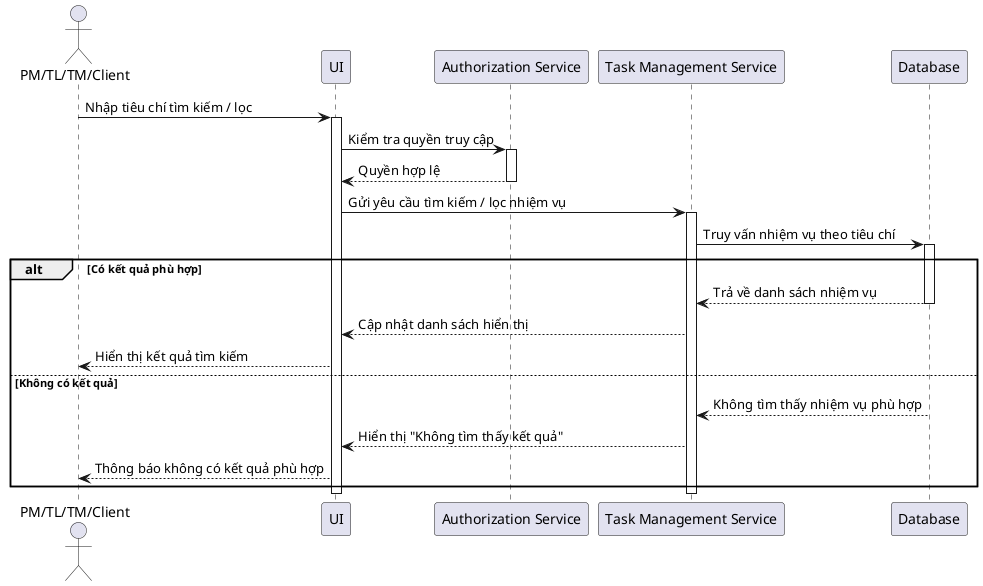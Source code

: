 @startuml
actor "PM/TL/TM/Client" as User

participant "UI" as UI
participant "Authorization Service"
participant "Task Management Service" as System
participant "Database" as DB

User -> UI: Nhập tiêu chí tìm kiếm / lọc
activate UI

UI -> "Authorization Service": Kiểm tra quyền truy cập
activate "Authorization Service"

"Authorization Service" --> UI: Quyền hợp lệ
deactivate "Authorization Service"

UI -> System: Gửi yêu cầu tìm kiếm / lọc nhiệm vụ
activate System

System -> DB: Truy vấn nhiệm vụ theo tiêu chí
activate DB

alt Có kết quả phù hợp
    DB --> System: Trả về danh sách nhiệm vụ
    deactivate DB

    System --> UI: Cập nhật danh sách hiển thị
    UI --> User: Hiển thị kết quả tìm kiếm

else Không có kết quả
    DB --> System: Không tìm thấy nhiệm vụ phù hợp
    deactivate DB

    System --> UI: Hiển thị "Không tìm thấy kết quả"
    UI --> User: Thông báo không có kết quả phù hợp
end

deactivate System
deactivate UI
@enduml

